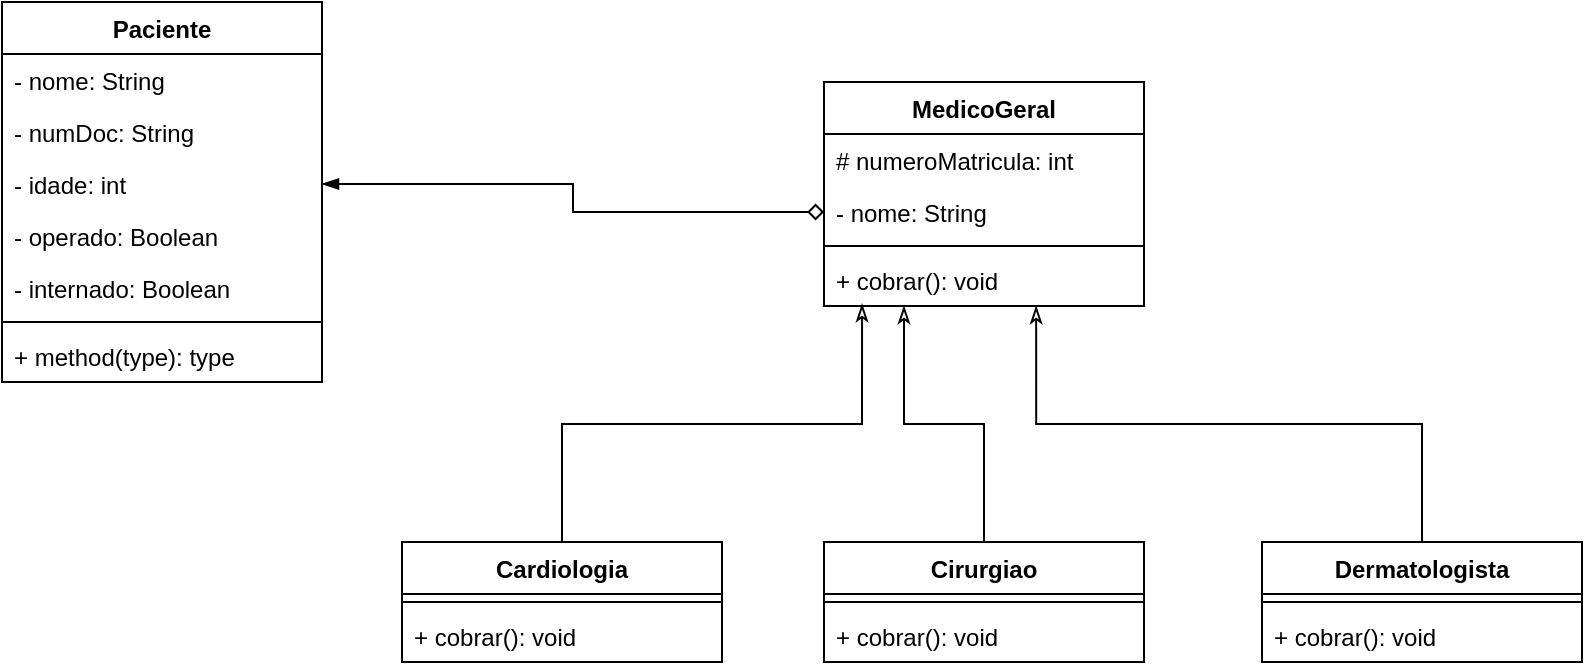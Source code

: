 <mxfile version="14.9.8" type="github">
  <diagram id="hL5X4sQb-LsmtbFlPNus" name="Page-1">
    <mxGraphModel dx="1023" dy="602" grid="1" gridSize="10" guides="1" tooltips="1" connect="1" arrows="1" fold="1" page="1" pageScale="1" pageWidth="1169" pageHeight="827" math="0" shadow="0">
      <root>
        <mxCell id="0" />
        <mxCell id="1" parent="0" />
        <mxCell id="R4dw5rAm8cpjnLA3HOSY-1" value="Paciente" style="swimlane;fontStyle=1;align=center;verticalAlign=top;childLayout=stackLayout;horizontal=1;startSize=26;horizontalStack=0;resizeParent=1;resizeParentMax=0;resizeLast=0;collapsible=1;marginBottom=0;" vertex="1" parent="1">
          <mxGeometry x="30" y="30" width="160" height="190" as="geometry" />
        </mxCell>
        <mxCell id="R4dw5rAm8cpjnLA3HOSY-2" value="- nome: String" style="text;strokeColor=none;fillColor=none;align=left;verticalAlign=top;spacingLeft=4;spacingRight=4;overflow=hidden;rotatable=0;points=[[0,0.5],[1,0.5]];portConstraint=eastwest;" vertex="1" parent="R4dw5rAm8cpjnLA3HOSY-1">
          <mxGeometry y="26" width="160" height="26" as="geometry" />
        </mxCell>
        <mxCell id="R4dw5rAm8cpjnLA3HOSY-9" value="- numDoc: String" style="text;strokeColor=none;fillColor=none;align=left;verticalAlign=top;spacingLeft=4;spacingRight=4;overflow=hidden;rotatable=0;points=[[0,0.5],[1,0.5]];portConstraint=eastwest;" vertex="1" parent="R4dw5rAm8cpjnLA3HOSY-1">
          <mxGeometry y="52" width="160" height="26" as="geometry" />
        </mxCell>
        <mxCell id="R4dw5rAm8cpjnLA3HOSY-10" value="- idade: int" style="text;strokeColor=none;fillColor=none;align=left;verticalAlign=top;spacingLeft=4;spacingRight=4;overflow=hidden;rotatable=0;points=[[0,0.5],[1,0.5]];portConstraint=eastwest;" vertex="1" parent="R4dw5rAm8cpjnLA3HOSY-1">
          <mxGeometry y="78" width="160" height="26" as="geometry" />
        </mxCell>
        <mxCell id="R4dw5rAm8cpjnLA3HOSY-11" value="- operado: Boolean" style="text;strokeColor=none;fillColor=none;align=left;verticalAlign=top;spacingLeft=4;spacingRight=4;overflow=hidden;rotatable=0;points=[[0,0.5],[1,0.5]];portConstraint=eastwest;" vertex="1" parent="R4dw5rAm8cpjnLA3HOSY-1">
          <mxGeometry y="104" width="160" height="26" as="geometry" />
        </mxCell>
        <mxCell id="R4dw5rAm8cpjnLA3HOSY-12" value="- internado: Boolean" style="text;strokeColor=none;fillColor=none;align=left;verticalAlign=top;spacingLeft=4;spacingRight=4;overflow=hidden;rotatable=0;points=[[0,0.5],[1,0.5]];portConstraint=eastwest;" vertex="1" parent="R4dw5rAm8cpjnLA3HOSY-1">
          <mxGeometry y="130" width="160" height="26" as="geometry" />
        </mxCell>
        <mxCell id="R4dw5rAm8cpjnLA3HOSY-3" value="" style="line;strokeWidth=1;fillColor=none;align=left;verticalAlign=middle;spacingTop=-1;spacingLeft=3;spacingRight=3;rotatable=0;labelPosition=right;points=[];portConstraint=eastwest;" vertex="1" parent="R4dw5rAm8cpjnLA3HOSY-1">
          <mxGeometry y="156" width="160" height="8" as="geometry" />
        </mxCell>
        <mxCell id="R4dw5rAm8cpjnLA3HOSY-4" value="+ method(type): type" style="text;strokeColor=none;fillColor=none;align=left;verticalAlign=top;spacingLeft=4;spacingRight=4;overflow=hidden;rotatable=0;points=[[0,0.5],[1,0.5]];portConstraint=eastwest;" vertex="1" parent="R4dw5rAm8cpjnLA3HOSY-1">
          <mxGeometry y="164" width="160" height="26" as="geometry" />
        </mxCell>
        <mxCell id="R4dw5rAm8cpjnLA3HOSY-5" value="MedicoGeral" style="swimlane;fontStyle=1;align=center;verticalAlign=top;childLayout=stackLayout;horizontal=1;startSize=26;horizontalStack=0;resizeParent=1;resizeParentMax=0;resizeLast=0;collapsible=1;marginBottom=0;" vertex="1" parent="1">
          <mxGeometry x="441" y="70" width="160" height="112" as="geometry" />
        </mxCell>
        <mxCell id="R4dw5rAm8cpjnLA3HOSY-6" value="# numeroMatricula: int" style="text;strokeColor=none;fillColor=none;align=left;verticalAlign=top;spacingLeft=4;spacingRight=4;overflow=hidden;rotatable=0;points=[[0,0.5],[1,0.5]];portConstraint=eastwest;" vertex="1" parent="R4dw5rAm8cpjnLA3HOSY-5">
          <mxGeometry y="26" width="160" height="26" as="geometry" />
        </mxCell>
        <mxCell id="R4dw5rAm8cpjnLA3HOSY-13" value="- nome: String" style="text;strokeColor=none;fillColor=none;align=left;verticalAlign=top;spacingLeft=4;spacingRight=4;overflow=hidden;rotatable=0;points=[[0,0.5],[1,0.5]];portConstraint=eastwest;" vertex="1" parent="R4dw5rAm8cpjnLA3HOSY-5">
          <mxGeometry y="52" width="160" height="26" as="geometry" />
        </mxCell>
        <mxCell id="R4dw5rAm8cpjnLA3HOSY-7" value="" style="line;strokeWidth=1;fillColor=none;align=left;verticalAlign=middle;spacingTop=-1;spacingLeft=3;spacingRight=3;rotatable=0;labelPosition=right;points=[];portConstraint=eastwest;" vertex="1" parent="R4dw5rAm8cpjnLA3HOSY-5">
          <mxGeometry y="78" width="160" height="8" as="geometry" />
        </mxCell>
        <mxCell id="R4dw5rAm8cpjnLA3HOSY-8" value="+ cobrar(): void" style="text;strokeColor=none;fillColor=none;align=left;verticalAlign=top;spacingLeft=4;spacingRight=4;overflow=hidden;rotatable=0;points=[[0,0.5],[1,0.5]];portConstraint=eastwest;" vertex="1" parent="R4dw5rAm8cpjnLA3HOSY-5">
          <mxGeometry y="86" width="160" height="26" as="geometry" />
        </mxCell>
        <mxCell id="R4dw5rAm8cpjnLA3HOSY-43" style="edgeStyle=orthogonalEdgeStyle;rounded=0;orthogonalLoop=1;jettySize=auto;html=1;entryX=0.119;entryY=0.962;entryDx=0;entryDy=0;entryPerimeter=0;startArrow=none;startFill=0;endArrow=classicThin;endFill=0;" edge="1" parent="1" source="R4dw5rAm8cpjnLA3HOSY-14" target="R4dw5rAm8cpjnLA3HOSY-8">
          <mxGeometry relative="1" as="geometry" />
        </mxCell>
        <mxCell id="R4dw5rAm8cpjnLA3HOSY-14" value="Cardiologia" style="swimlane;fontStyle=1;align=center;verticalAlign=top;childLayout=stackLayout;horizontal=1;startSize=26;horizontalStack=0;resizeParent=1;resizeParentMax=0;resizeLast=0;collapsible=1;marginBottom=0;" vertex="1" parent="1">
          <mxGeometry x="230" y="300" width="160" height="60" as="geometry" />
        </mxCell>
        <mxCell id="R4dw5rAm8cpjnLA3HOSY-17" value="" style="line;strokeWidth=1;fillColor=none;align=left;verticalAlign=middle;spacingTop=-1;spacingLeft=3;spacingRight=3;rotatable=0;labelPosition=right;points=[];portConstraint=eastwest;" vertex="1" parent="R4dw5rAm8cpjnLA3HOSY-14">
          <mxGeometry y="26" width="160" height="8" as="geometry" />
        </mxCell>
        <mxCell id="R4dw5rAm8cpjnLA3HOSY-18" value="+ cobrar(): void" style="text;strokeColor=none;fillColor=none;align=left;verticalAlign=top;spacingLeft=4;spacingRight=4;overflow=hidden;rotatable=0;points=[[0,0.5],[1,0.5]];portConstraint=eastwest;" vertex="1" parent="R4dw5rAm8cpjnLA3HOSY-14">
          <mxGeometry y="34" width="160" height="26" as="geometry" />
        </mxCell>
        <mxCell id="R4dw5rAm8cpjnLA3HOSY-40" style="edgeStyle=orthogonalEdgeStyle;rounded=0;orthogonalLoop=1;jettySize=auto;html=1;entryX=0.25;entryY=1;entryDx=0;entryDy=0;entryPerimeter=0;endArrow=classicThin;endFill=0;" edge="1" parent="1" source="R4dw5rAm8cpjnLA3HOSY-19" target="R4dw5rAm8cpjnLA3HOSY-8">
          <mxGeometry relative="1" as="geometry" />
        </mxCell>
        <mxCell id="R4dw5rAm8cpjnLA3HOSY-19" value="Cirurgiao" style="swimlane;fontStyle=1;align=center;verticalAlign=top;childLayout=stackLayout;horizontal=1;startSize=26;horizontalStack=0;resizeParent=1;resizeParentMax=0;resizeLast=0;collapsible=1;marginBottom=0;" vertex="1" parent="1">
          <mxGeometry x="441" y="300" width="160" height="60" as="geometry" />
        </mxCell>
        <mxCell id="R4dw5rAm8cpjnLA3HOSY-22" value="" style="line;strokeWidth=1;fillColor=none;align=left;verticalAlign=middle;spacingTop=-1;spacingLeft=3;spacingRight=3;rotatable=0;labelPosition=right;points=[];portConstraint=eastwest;" vertex="1" parent="R4dw5rAm8cpjnLA3HOSY-19">
          <mxGeometry y="26" width="160" height="8" as="geometry" />
        </mxCell>
        <mxCell id="R4dw5rAm8cpjnLA3HOSY-23" value="+ cobrar(): void" style="text;strokeColor=none;fillColor=none;align=left;verticalAlign=top;spacingLeft=4;spacingRight=4;overflow=hidden;rotatable=0;points=[[0,0.5],[1,0.5]];portConstraint=eastwest;" vertex="1" parent="R4dw5rAm8cpjnLA3HOSY-19">
          <mxGeometry y="34" width="160" height="26" as="geometry" />
        </mxCell>
        <mxCell id="R4dw5rAm8cpjnLA3HOSY-41" style="edgeStyle=orthogonalEdgeStyle;rounded=0;orthogonalLoop=1;jettySize=auto;html=1;entryX=0.663;entryY=1;entryDx=0;entryDy=0;entryPerimeter=0;endArrow=classicThin;endFill=0;" edge="1" parent="1" source="R4dw5rAm8cpjnLA3HOSY-24" target="R4dw5rAm8cpjnLA3HOSY-8">
          <mxGeometry relative="1" as="geometry" />
        </mxCell>
        <mxCell id="R4dw5rAm8cpjnLA3HOSY-24" value="Dermatologista" style="swimlane;fontStyle=1;align=center;verticalAlign=top;childLayout=stackLayout;horizontal=1;startSize=26;horizontalStack=0;resizeParent=1;resizeParentMax=0;resizeLast=0;collapsible=1;marginBottom=0;" vertex="1" parent="1">
          <mxGeometry x="660" y="300" width="160" height="60" as="geometry" />
        </mxCell>
        <mxCell id="R4dw5rAm8cpjnLA3HOSY-27" value="" style="line;strokeWidth=1;fillColor=none;align=left;verticalAlign=middle;spacingTop=-1;spacingLeft=3;spacingRight=3;rotatable=0;labelPosition=right;points=[];portConstraint=eastwest;" vertex="1" parent="R4dw5rAm8cpjnLA3HOSY-24">
          <mxGeometry y="26" width="160" height="8" as="geometry" />
        </mxCell>
        <mxCell id="R4dw5rAm8cpjnLA3HOSY-28" value="+ cobrar(): void" style="text;strokeColor=none;fillColor=none;align=left;verticalAlign=top;spacingLeft=4;spacingRight=4;overflow=hidden;rotatable=0;points=[[0,0.5],[1,0.5]];portConstraint=eastwest;" vertex="1" parent="R4dw5rAm8cpjnLA3HOSY-24">
          <mxGeometry y="34" width="160" height="26" as="geometry" />
        </mxCell>
        <mxCell id="R4dw5rAm8cpjnLA3HOSY-44" style="edgeStyle=orthogonalEdgeStyle;rounded=0;orthogonalLoop=1;jettySize=auto;html=1;entryX=1;entryY=0.5;entryDx=0;entryDy=0;startArrow=diamond;startFill=0;endArrow=blockThin;endFill=1;" edge="1" parent="1" source="R4dw5rAm8cpjnLA3HOSY-13" target="R4dw5rAm8cpjnLA3HOSY-10">
          <mxGeometry relative="1" as="geometry" />
        </mxCell>
      </root>
    </mxGraphModel>
  </diagram>
</mxfile>
